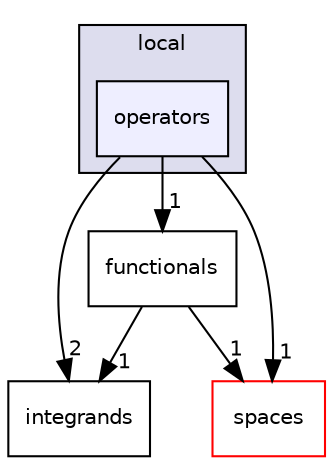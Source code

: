 digraph "operators" {
  compound=true
  node [ fontsize="10", fontname="Helvetica"];
  edge [ labelfontsize="10", labelfontname="Helvetica"];
  subgraph clusterdir_e5964b6fd5a6d82d96e1215fe4a1a66d {
    graph [ bgcolor="#ddddee", pencolor="black", label="local" fontname="Helvetica", fontsize="10", URL="dir_e5964b6fd5a6d82d96e1215fe4a1a66d.html"]
  dir_897d860e0e1e77b53d604c7cb60fd2d2 [shape=box, label="operators", style="filled", fillcolor="#eeeeff", pencolor="black", URL="dir_897d860e0e1e77b53d604c7cb60fd2d2.html"];
  }
  dir_13333c67dd5bfe26178e02e0e92e587e [shape=box label="integrands" URL="dir_13333c67dd5bfe26178e02e0e92e587e.html"];
  dir_43d0cc378a1b7044a9ebea179385123e [shape=box label="spaces" fillcolor="white" style="filled" color="red" URL="dir_43d0cc378a1b7044a9ebea179385123e.html"];
  dir_262cee5b2b3b116ee4f96d945dc86388 [shape=box label="functionals" URL="dir_262cee5b2b3b116ee4f96d945dc86388.html"];
  dir_262cee5b2b3b116ee4f96d945dc86388->dir_13333c67dd5bfe26178e02e0e92e587e [headlabel="1", labeldistance=1.5 headhref="dir_000028_000026.html"];
  dir_262cee5b2b3b116ee4f96d945dc86388->dir_43d0cc378a1b7044a9ebea179385123e [headlabel="1", labeldistance=1.5 headhref="dir_000028_000014.html"];
  dir_897d860e0e1e77b53d604c7cb60fd2d2->dir_13333c67dd5bfe26178e02e0e92e587e [headlabel="2", labeldistance=1.5 headhref="dir_000024_000026.html"];
  dir_897d860e0e1e77b53d604c7cb60fd2d2->dir_43d0cc378a1b7044a9ebea179385123e [headlabel="1", labeldistance=1.5 headhref="dir_000024_000014.html"];
  dir_897d860e0e1e77b53d604c7cb60fd2d2->dir_262cee5b2b3b116ee4f96d945dc86388 [headlabel="1", labeldistance=1.5 headhref="dir_000024_000028.html"];
}
